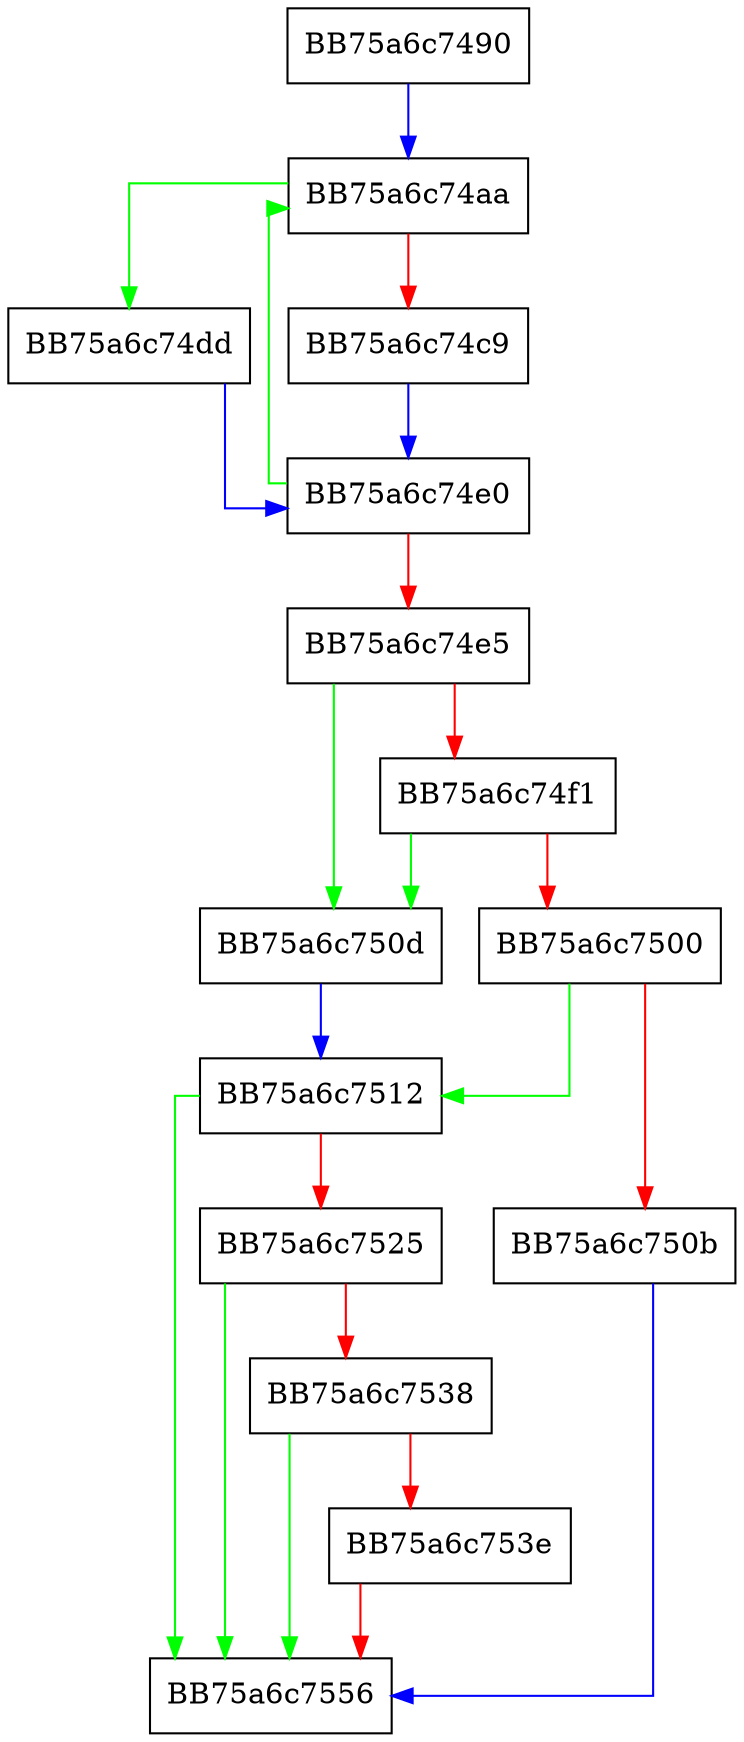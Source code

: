 digraph GetAttributePriority {
  node [shape="box"];
  graph [splines=ortho];
  BB75a6c7490 -> BB75a6c74aa [color="blue"];
  BB75a6c74aa -> BB75a6c74dd [color="green"];
  BB75a6c74aa -> BB75a6c74c9 [color="red"];
  BB75a6c74c9 -> BB75a6c74e0 [color="blue"];
  BB75a6c74dd -> BB75a6c74e0 [color="blue"];
  BB75a6c74e0 -> BB75a6c74aa [color="green"];
  BB75a6c74e0 -> BB75a6c74e5 [color="red"];
  BB75a6c74e5 -> BB75a6c750d [color="green"];
  BB75a6c74e5 -> BB75a6c74f1 [color="red"];
  BB75a6c74f1 -> BB75a6c750d [color="green"];
  BB75a6c74f1 -> BB75a6c7500 [color="red"];
  BB75a6c7500 -> BB75a6c7512 [color="green"];
  BB75a6c7500 -> BB75a6c750b [color="red"];
  BB75a6c750b -> BB75a6c7556 [color="blue"];
  BB75a6c750d -> BB75a6c7512 [color="blue"];
  BB75a6c7512 -> BB75a6c7556 [color="green"];
  BB75a6c7512 -> BB75a6c7525 [color="red"];
  BB75a6c7525 -> BB75a6c7556 [color="green"];
  BB75a6c7525 -> BB75a6c7538 [color="red"];
  BB75a6c7538 -> BB75a6c7556 [color="green"];
  BB75a6c7538 -> BB75a6c753e [color="red"];
  BB75a6c753e -> BB75a6c7556 [color="red"];
}
